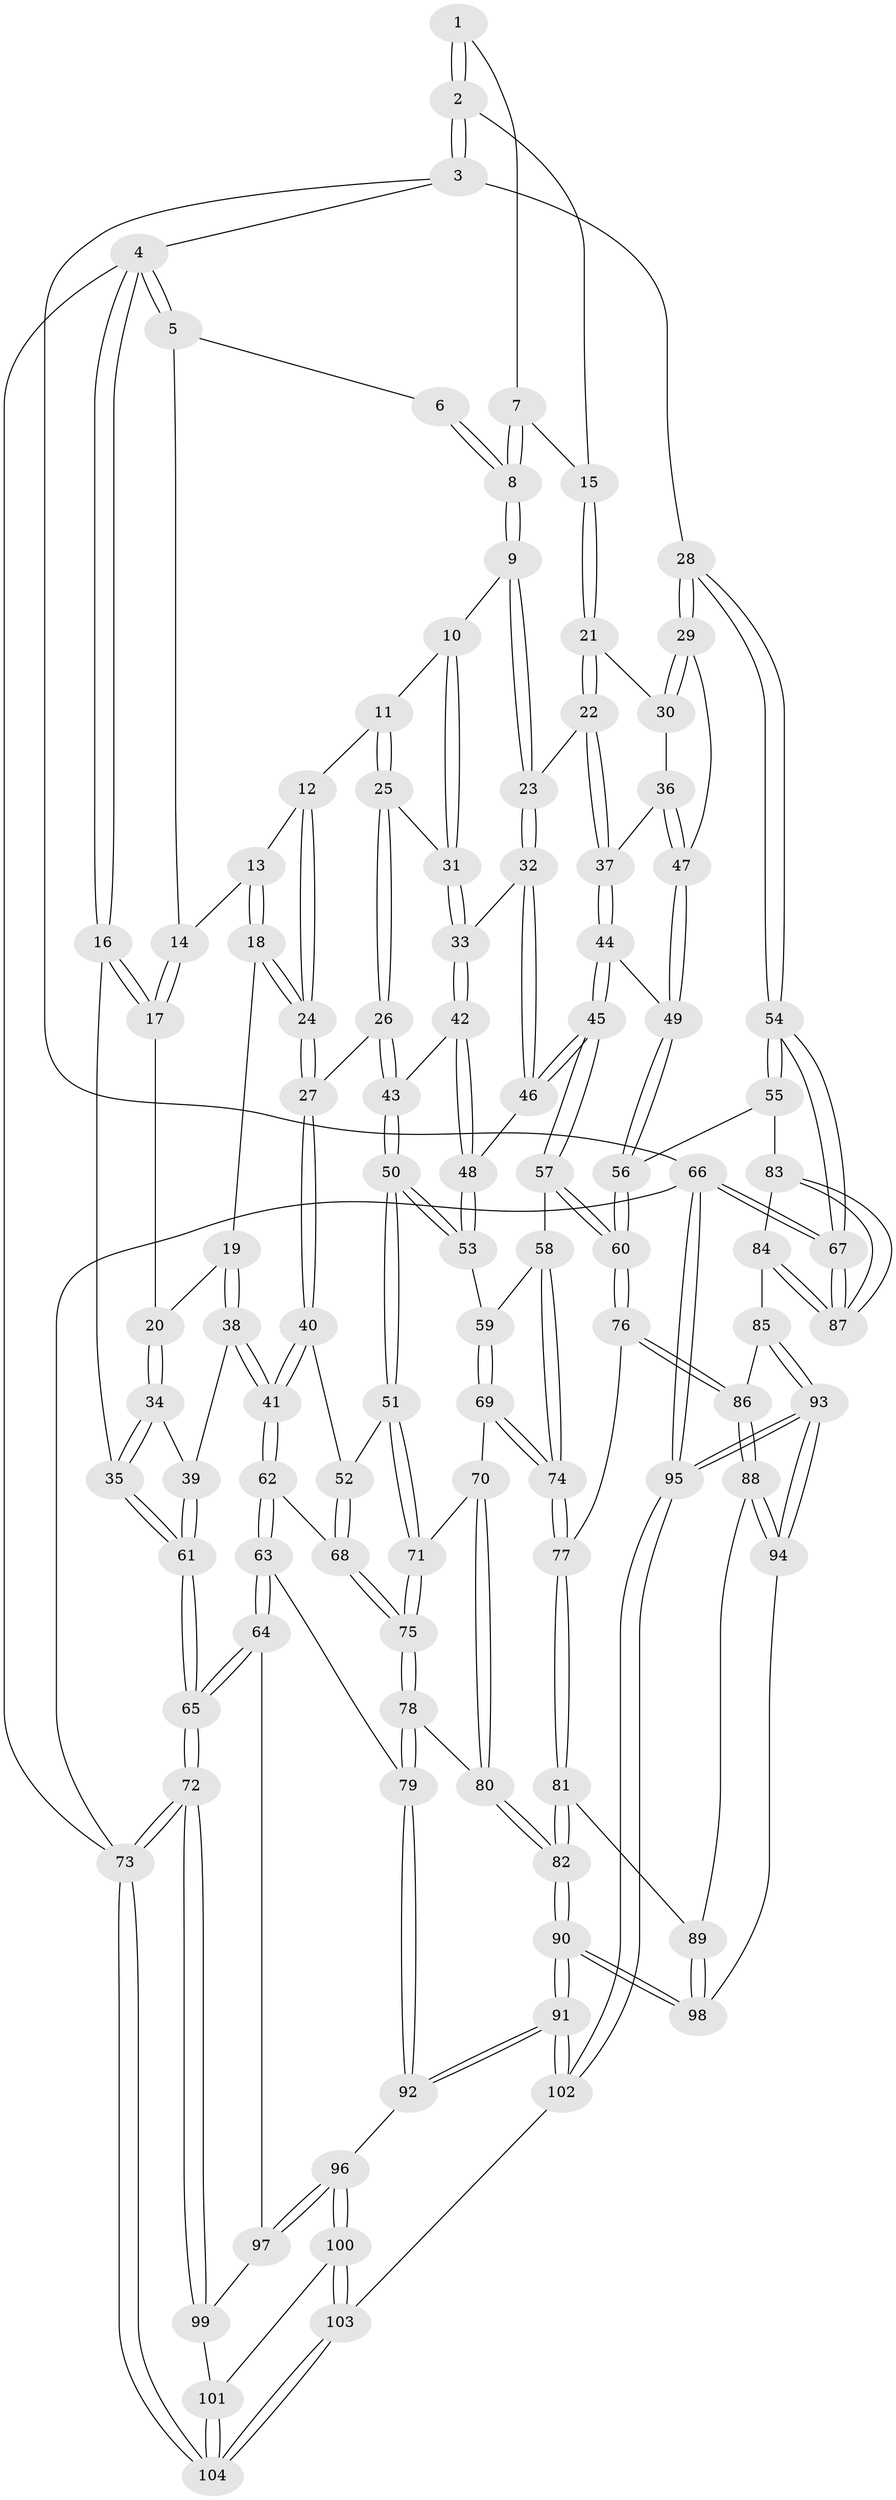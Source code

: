 // coarse degree distribution, {2: 0.03225806451612903, 7: 0.03225806451612903, 4: 0.3387096774193548, 5: 0.4032258064516129, 3: 0.08064516129032258, 6: 0.0967741935483871, 8: 0.016129032258064516}
// Generated by graph-tools (version 1.1) at 2025/05/03/04/25 22:05:07]
// undirected, 104 vertices, 257 edges
graph export_dot {
graph [start="1"]
  node [color=gray90,style=filled];
  1 [pos="+0.8080422595944424+0"];
  2 [pos="+1+0"];
  3 [pos="+1+0"];
  4 [pos="+0+0"];
  5 [pos="+0.30862880997157804+0"];
  6 [pos="+0.33119899797471924+0"];
  7 [pos="+0.6181370937087989+0.1022345569116591"];
  8 [pos="+0.5670583099717416+0.13651077619209562"];
  9 [pos="+0.5670170032756302+0.14510887057629893"];
  10 [pos="+0.5400152456514719+0.18051669916678573"];
  11 [pos="+0.4296155796096218+0.1902502583315979"];
  12 [pos="+0.4083047963222952+0.18440619485992485"];
  13 [pos="+0.29370520949943+0"];
  14 [pos="+0.28143892546627775+0"];
  15 [pos="+0.7922284619527339+0.10221369557534603"];
  16 [pos="+0+0.1996680750045752"];
  17 [pos="+0.10471299525382204+0.14720887173709601"];
  18 [pos="+0.2994107900988519+0.2465170498512371"];
  19 [pos="+0.27680922602337094+0.2547673986550303"];
  20 [pos="+0.11118825402274886+0.15989393967683177"];
  21 [pos="+0.7608094643488107+0.21540582933170702"];
  22 [pos="+0.7562559226423629+0.21836266297771628"];
  23 [pos="+0.6970140012165306+0.2411041584691504"];
  24 [pos="+0.34553514986533135+0.2681684479272575"];
  25 [pos="+0.4401902205232759+0.2803441628446748"];
  26 [pos="+0.416086306591987+0.3132752973351958"];
  27 [pos="+0.37509419789151444+0.31213127398542656"];
  28 [pos="+1+0.08355588807183906"];
  29 [pos="+0.9091854454173168+0.2750475774559267"];
  30 [pos="+0.8237230789502034+0.24779861589060292"];
  31 [pos="+0.5321213441575599+0.2222255468807099"];
  32 [pos="+0.6917129081811226+0.25596283343384557"];
  33 [pos="+0.5501596818804456+0.30178368762688984"];
  34 [pos="+0.14036456370263387+0.30682068062740436"];
  35 [pos="+0+0.23629139145526207"];
  36 [pos="+0.8031817858571203+0.3325181737240449"];
  37 [pos="+0.7830964280555208+0.341222706365495"];
  38 [pos="+0.16975227015438013+0.39010049331142677"];
  39 [pos="+0.161824608501811+0.3804924473296775"];
  40 [pos="+0.32784196367426205+0.40290217552550694"];
  41 [pos="+0.17835416056719894+0.4191504622856916"];
  42 [pos="+0.5469515516815869+0.33136860156211934"];
  43 [pos="+0.44651616156528745+0.33575661742307333"];
  44 [pos="+0.7465245158623425+0.40421103971557265"];
  45 [pos="+0.7303203115767888+0.4094185549998487"];
  46 [pos="+0.6801280903408401+0.36385655724763666"];
  47 [pos="+0.8831081997187742+0.3384905277757456"];
  48 [pos="+0.578669568400076+0.38333337657828004"];
  49 [pos="+0.8746826253399574+0.4165437201400917"];
  50 [pos="+0.4637296765274217+0.4812378924360973"];
  51 [pos="+0.4473727984183649+0.4957941719547955"];
  52 [pos="+0.39478488033579406+0.47314105813100743"];
  53 [pos="+0.5499117416993462+0.4495087297914873"];
  54 [pos="+1+0.529312398093078"];
  55 [pos="+1+0.5481124573260104"];
  56 [pos="+0.9654482619367409+0.5421455806330177"];
  57 [pos="+0.7151276444493815+0.5146308120358859"];
  58 [pos="+0.6630516528820092+0.5224274142898135"];
  59 [pos="+0.6087744399796453+0.504885050523152"];
  60 [pos="+0.8079752288287636+0.6104908767870801"];
  61 [pos="+0+0.27119081603452805"];
  62 [pos="+0.161604893494861+0.47221601863901974"];
  63 [pos="+0+0.6152472328247169"];
  64 [pos="+0+0.618406472873668"];
  65 [pos="+0+0.6150490085184186"];
  66 [pos="+1+1"];
  67 [pos="+1+1"];
  68 [pos="+0.2392362921876607+0.5734280146703273"];
  69 [pos="+0.5298653839049944+0.629946958895414"];
  70 [pos="+0.4867728294578685+0.613174467858487"];
  71 [pos="+0.44790785676525724+0.5259358977625269"];
  72 [pos="+0+1"];
  73 [pos="+0+1"];
  74 [pos="+0.5906467250185409+0.6814210614987112"];
  75 [pos="+0.2655157079409743+0.648064099761939"];
  76 [pos="+0.8008573907369442+0.6267478333818665"];
  77 [pos="+0.5923524371742551+0.6843220020313281"];
  78 [pos="+0.2664672328767425+0.6920102549797449"];
  79 [pos="+0.2647045552555446+0.6936673160585942"];
  80 [pos="+0.37576909165511474+0.7225008904656288"];
  81 [pos="+0.5914644104056507+0.709334943712117"];
  82 [pos="+0.4437980265721067+0.8131488968022799"];
  83 [pos="+0.9550081786625346+0.7122677082983189"];
  84 [pos="+0.9047433758363983+0.7806460272893018"];
  85 [pos="+0.8305090288463717+0.7626934687040365"];
  86 [pos="+0.8044764802051539+0.7439756901844022"];
  87 [pos="+1+1"];
  88 [pos="+0.7094468160098563+0.8185889961541208"];
  89 [pos="+0.6477819686653653+0.7951147459815933"];
  90 [pos="+0.45398206623260456+0.9647784049059387"];
  91 [pos="+0.43787644480004684+0.9943549742995422"];
  92 [pos="+0.20516596564024034+0.8098302059797406"];
  93 [pos="+0.8734916043614886+1"];
  94 [pos="+0.7305327098518128+0.9333421820985007"];
  95 [pos="+1+1"];
  96 [pos="+0.19349961648856503+0.8168087114172701"];
  97 [pos="+0.1014662343452936+0.8172980863951715"];
  98 [pos="+0.4935872148246488+0.9468534728308583"];
  99 [pos="+0.07721078922844901+0.8611811773626074"];
  100 [pos="+0.1826506741955559+0.9437454542182586"];
  101 [pos="+0.06129374462556651+0.9564128306136317"];
  102 [pos="+0.4087593860631802+1"];
  103 [pos="+0.3019050169247954+1"];
  104 [pos="+0+1"];
  1 -- 2;
  1 -- 2;
  1 -- 7;
  2 -- 3;
  2 -- 3;
  2 -- 15;
  3 -- 4;
  3 -- 28;
  3 -- 66;
  4 -- 5;
  4 -- 5;
  4 -- 16;
  4 -- 16;
  4 -- 73;
  5 -- 6;
  5 -- 14;
  6 -- 8;
  6 -- 8;
  7 -- 8;
  7 -- 8;
  7 -- 15;
  8 -- 9;
  8 -- 9;
  9 -- 10;
  9 -- 23;
  9 -- 23;
  10 -- 11;
  10 -- 31;
  10 -- 31;
  11 -- 12;
  11 -- 25;
  11 -- 25;
  12 -- 13;
  12 -- 24;
  12 -- 24;
  13 -- 14;
  13 -- 18;
  13 -- 18;
  14 -- 17;
  14 -- 17;
  15 -- 21;
  15 -- 21;
  16 -- 17;
  16 -- 17;
  16 -- 35;
  17 -- 20;
  18 -- 19;
  18 -- 24;
  18 -- 24;
  19 -- 20;
  19 -- 38;
  19 -- 38;
  20 -- 34;
  20 -- 34;
  21 -- 22;
  21 -- 22;
  21 -- 30;
  22 -- 23;
  22 -- 37;
  22 -- 37;
  23 -- 32;
  23 -- 32;
  24 -- 27;
  24 -- 27;
  25 -- 26;
  25 -- 26;
  25 -- 31;
  26 -- 27;
  26 -- 43;
  26 -- 43;
  27 -- 40;
  27 -- 40;
  28 -- 29;
  28 -- 29;
  28 -- 54;
  28 -- 54;
  29 -- 30;
  29 -- 30;
  29 -- 47;
  30 -- 36;
  31 -- 33;
  31 -- 33;
  32 -- 33;
  32 -- 46;
  32 -- 46;
  33 -- 42;
  33 -- 42;
  34 -- 35;
  34 -- 35;
  34 -- 39;
  35 -- 61;
  35 -- 61;
  36 -- 37;
  36 -- 47;
  36 -- 47;
  37 -- 44;
  37 -- 44;
  38 -- 39;
  38 -- 41;
  38 -- 41;
  39 -- 61;
  39 -- 61;
  40 -- 41;
  40 -- 41;
  40 -- 52;
  41 -- 62;
  41 -- 62;
  42 -- 43;
  42 -- 48;
  42 -- 48;
  43 -- 50;
  43 -- 50;
  44 -- 45;
  44 -- 45;
  44 -- 49;
  45 -- 46;
  45 -- 46;
  45 -- 57;
  45 -- 57;
  46 -- 48;
  47 -- 49;
  47 -- 49;
  48 -- 53;
  48 -- 53;
  49 -- 56;
  49 -- 56;
  50 -- 51;
  50 -- 51;
  50 -- 53;
  50 -- 53;
  51 -- 52;
  51 -- 71;
  51 -- 71;
  52 -- 68;
  52 -- 68;
  53 -- 59;
  54 -- 55;
  54 -- 55;
  54 -- 67;
  54 -- 67;
  55 -- 56;
  55 -- 83;
  56 -- 60;
  56 -- 60;
  57 -- 58;
  57 -- 60;
  57 -- 60;
  58 -- 59;
  58 -- 74;
  58 -- 74;
  59 -- 69;
  59 -- 69;
  60 -- 76;
  60 -- 76;
  61 -- 65;
  61 -- 65;
  62 -- 63;
  62 -- 63;
  62 -- 68;
  63 -- 64;
  63 -- 64;
  63 -- 79;
  64 -- 65;
  64 -- 65;
  64 -- 97;
  65 -- 72;
  65 -- 72;
  66 -- 67;
  66 -- 67;
  66 -- 95;
  66 -- 95;
  66 -- 73;
  67 -- 87;
  67 -- 87;
  68 -- 75;
  68 -- 75;
  69 -- 70;
  69 -- 74;
  69 -- 74;
  70 -- 71;
  70 -- 80;
  70 -- 80;
  71 -- 75;
  71 -- 75;
  72 -- 73;
  72 -- 73;
  72 -- 99;
  72 -- 99;
  73 -- 104;
  73 -- 104;
  74 -- 77;
  74 -- 77;
  75 -- 78;
  75 -- 78;
  76 -- 77;
  76 -- 86;
  76 -- 86;
  77 -- 81;
  77 -- 81;
  78 -- 79;
  78 -- 79;
  78 -- 80;
  79 -- 92;
  79 -- 92;
  80 -- 82;
  80 -- 82;
  81 -- 82;
  81 -- 82;
  81 -- 89;
  82 -- 90;
  82 -- 90;
  83 -- 84;
  83 -- 87;
  83 -- 87;
  84 -- 85;
  84 -- 87;
  84 -- 87;
  85 -- 86;
  85 -- 93;
  85 -- 93;
  86 -- 88;
  86 -- 88;
  88 -- 89;
  88 -- 94;
  88 -- 94;
  89 -- 98;
  89 -- 98;
  90 -- 91;
  90 -- 91;
  90 -- 98;
  90 -- 98;
  91 -- 92;
  91 -- 92;
  91 -- 102;
  91 -- 102;
  92 -- 96;
  93 -- 94;
  93 -- 94;
  93 -- 95;
  93 -- 95;
  94 -- 98;
  95 -- 102;
  95 -- 102;
  96 -- 97;
  96 -- 97;
  96 -- 100;
  96 -- 100;
  97 -- 99;
  99 -- 101;
  100 -- 101;
  100 -- 103;
  100 -- 103;
  101 -- 104;
  101 -- 104;
  102 -- 103;
  103 -- 104;
  103 -- 104;
}
